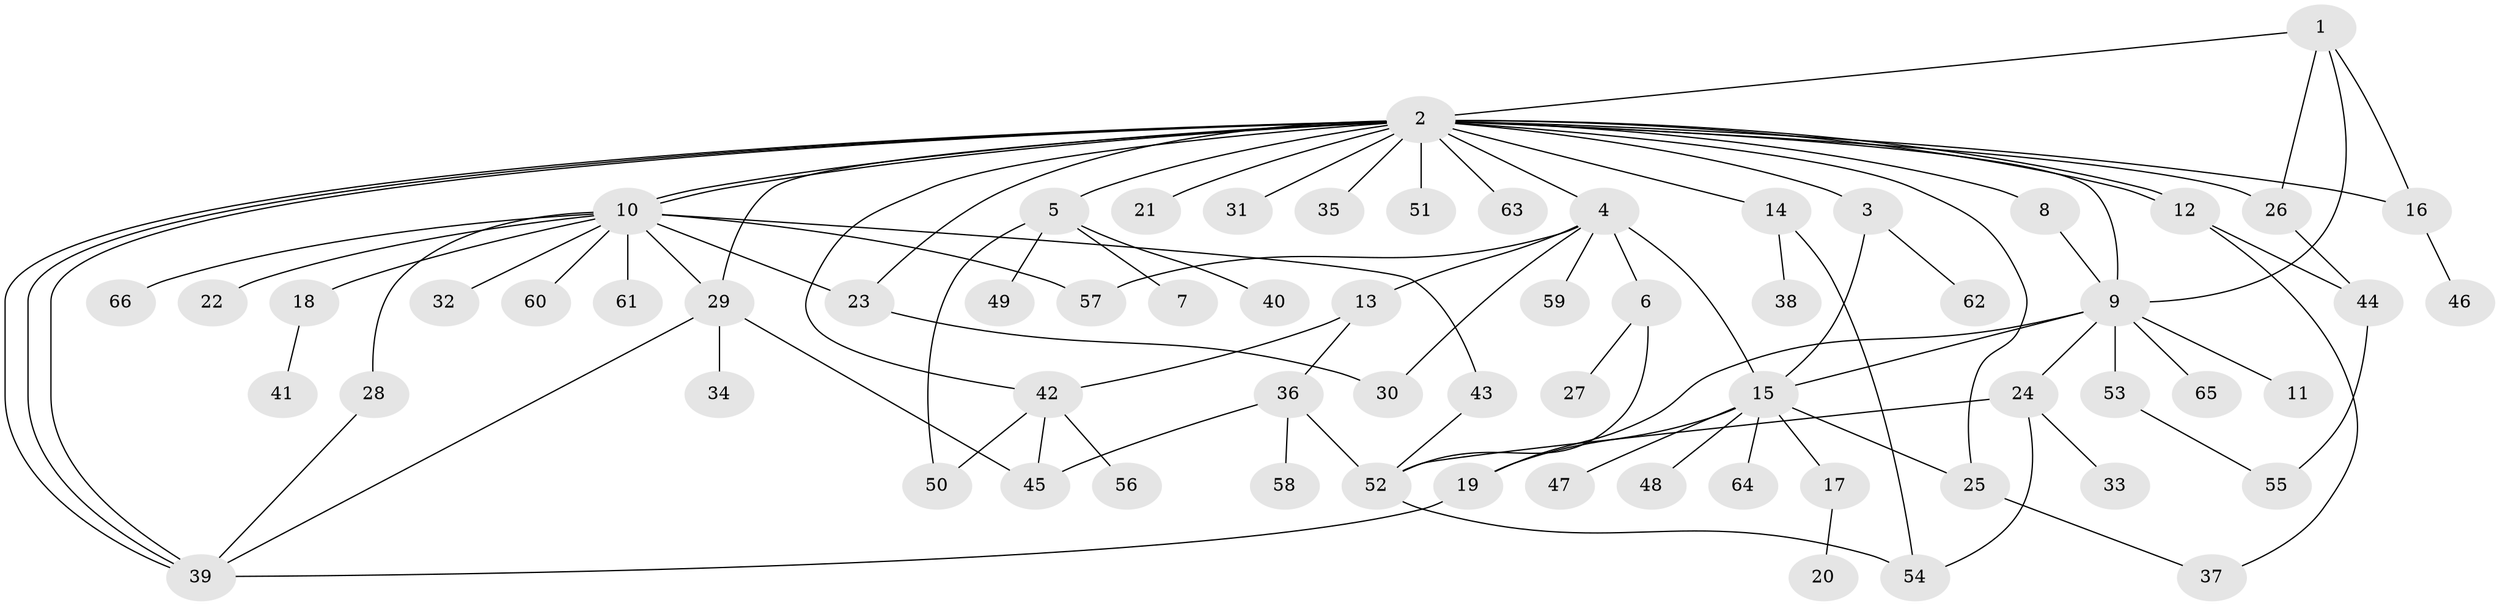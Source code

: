 // Generated by graph-tools (version 1.1) at 2025/49/03/09/25 03:49:54]
// undirected, 66 vertices, 96 edges
graph export_dot {
graph [start="1"]
  node [color=gray90,style=filled];
  1;
  2;
  3;
  4;
  5;
  6;
  7;
  8;
  9;
  10;
  11;
  12;
  13;
  14;
  15;
  16;
  17;
  18;
  19;
  20;
  21;
  22;
  23;
  24;
  25;
  26;
  27;
  28;
  29;
  30;
  31;
  32;
  33;
  34;
  35;
  36;
  37;
  38;
  39;
  40;
  41;
  42;
  43;
  44;
  45;
  46;
  47;
  48;
  49;
  50;
  51;
  52;
  53;
  54;
  55;
  56;
  57;
  58;
  59;
  60;
  61;
  62;
  63;
  64;
  65;
  66;
  1 -- 2;
  1 -- 9;
  1 -- 16;
  1 -- 26;
  2 -- 3;
  2 -- 4;
  2 -- 5;
  2 -- 8;
  2 -- 9;
  2 -- 10;
  2 -- 10;
  2 -- 12;
  2 -- 12;
  2 -- 14;
  2 -- 16;
  2 -- 21;
  2 -- 23;
  2 -- 25;
  2 -- 26;
  2 -- 29;
  2 -- 31;
  2 -- 35;
  2 -- 39;
  2 -- 39;
  2 -- 39;
  2 -- 42;
  2 -- 51;
  2 -- 63;
  3 -- 15;
  3 -- 62;
  4 -- 6;
  4 -- 13;
  4 -- 15;
  4 -- 30;
  4 -- 57;
  4 -- 59;
  5 -- 7;
  5 -- 40;
  5 -- 49;
  5 -- 50;
  6 -- 27;
  6 -- 52;
  8 -- 9;
  9 -- 11;
  9 -- 15;
  9 -- 19;
  9 -- 24;
  9 -- 53;
  9 -- 65;
  10 -- 18;
  10 -- 22;
  10 -- 23;
  10 -- 28;
  10 -- 29;
  10 -- 32;
  10 -- 43;
  10 -- 57;
  10 -- 60;
  10 -- 61;
  10 -- 66;
  12 -- 37;
  12 -- 44;
  13 -- 36;
  13 -- 42;
  14 -- 38;
  14 -- 54;
  15 -- 17;
  15 -- 19;
  15 -- 25;
  15 -- 47;
  15 -- 48;
  15 -- 64;
  16 -- 46;
  17 -- 20;
  18 -- 41;
  19 -- 39;
  23 -- 30;
  24 -- 33;
  24 -- 52;
  24 -- 54;
  25 -- 37;
  26 -- 44;
  28 -- 39;
  29 -- 34;
  29 -- 39;
  29 -- 45;
  36 -- 45;
  36 -- 52;
  36 -- 58;
  42 -- 45;
  42 -- 50;
  42 -- 56;
  43 -- 52;
  44 -- 55;
  52 -- 54;
  53 -- 55;
}

